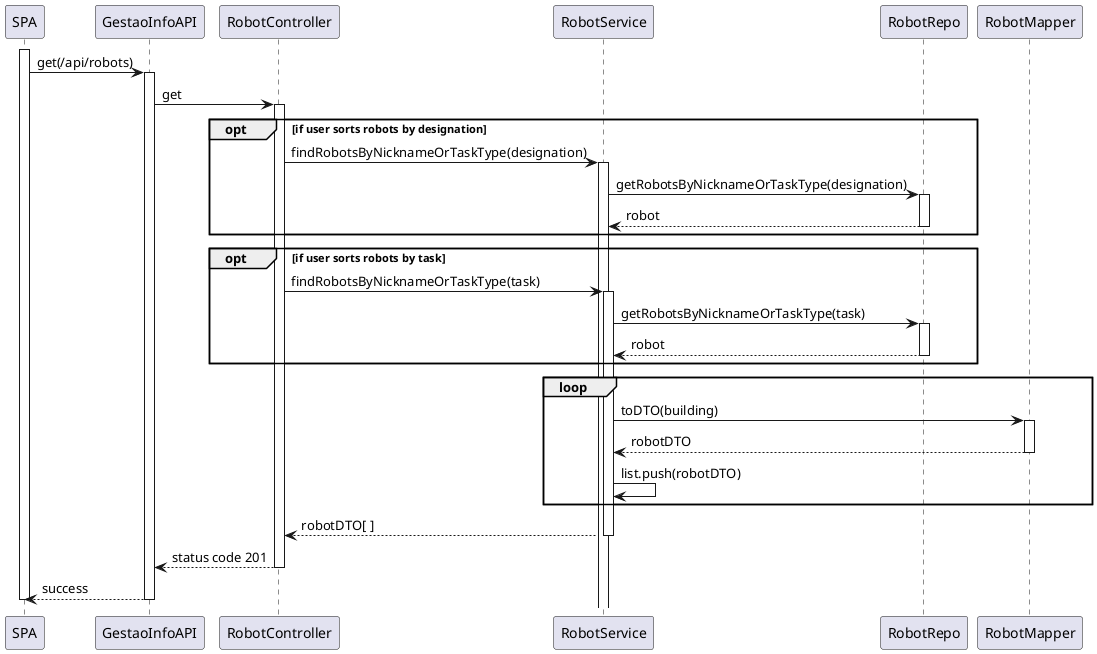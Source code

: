 @startuml

activate SPA
SPA -> GestaoInfoAPI : get(/api/robots)
activate GestaoInfoAPI

GestaoInfoAPI -> RobotController : get
activate RobotController

opt if user sorts robots by designation

    RobotController -> RobotService : findRobotsByNicknameOrTaskType(designation)
    activate RobotService

    RobotService -> RobotRepo : getRobotsByNicknameOrTaskType(designation)
    activate RobotRepo

    RobotRepo --> RobotService : robot
    deactivate RobotRepo
end
    
opt if user sorts robots by task

RobotController -> RobotService : findRobotsByNicknameOrTaskType(task)
activate RobotService

    RobotService -> RobotRepo : getRobotsByNicknameOrTaskType(task)
    activate RobotRepo
    
    RobotRepo --> RobotService : robot
    deactivate RobotRepo
end
loop
    RobotService -> RobotMapper : toDTO(building)
    activate RobotMapper

    RobotMapper --> RobotService : robotDTO
    deactivate RobotMapper

    RobotService -> RobotService : list.push(robotDTO)
end

RobotService --> RobotController : robotDTO[ ]
deactivate RobotService

RobotController --> GestaoInfoAPI : status code 201
deactivate RobotController

GestaoInfoAPI --> SPA : success
deactivate GestaoInfoAPI

deactivate SPA

@enduml